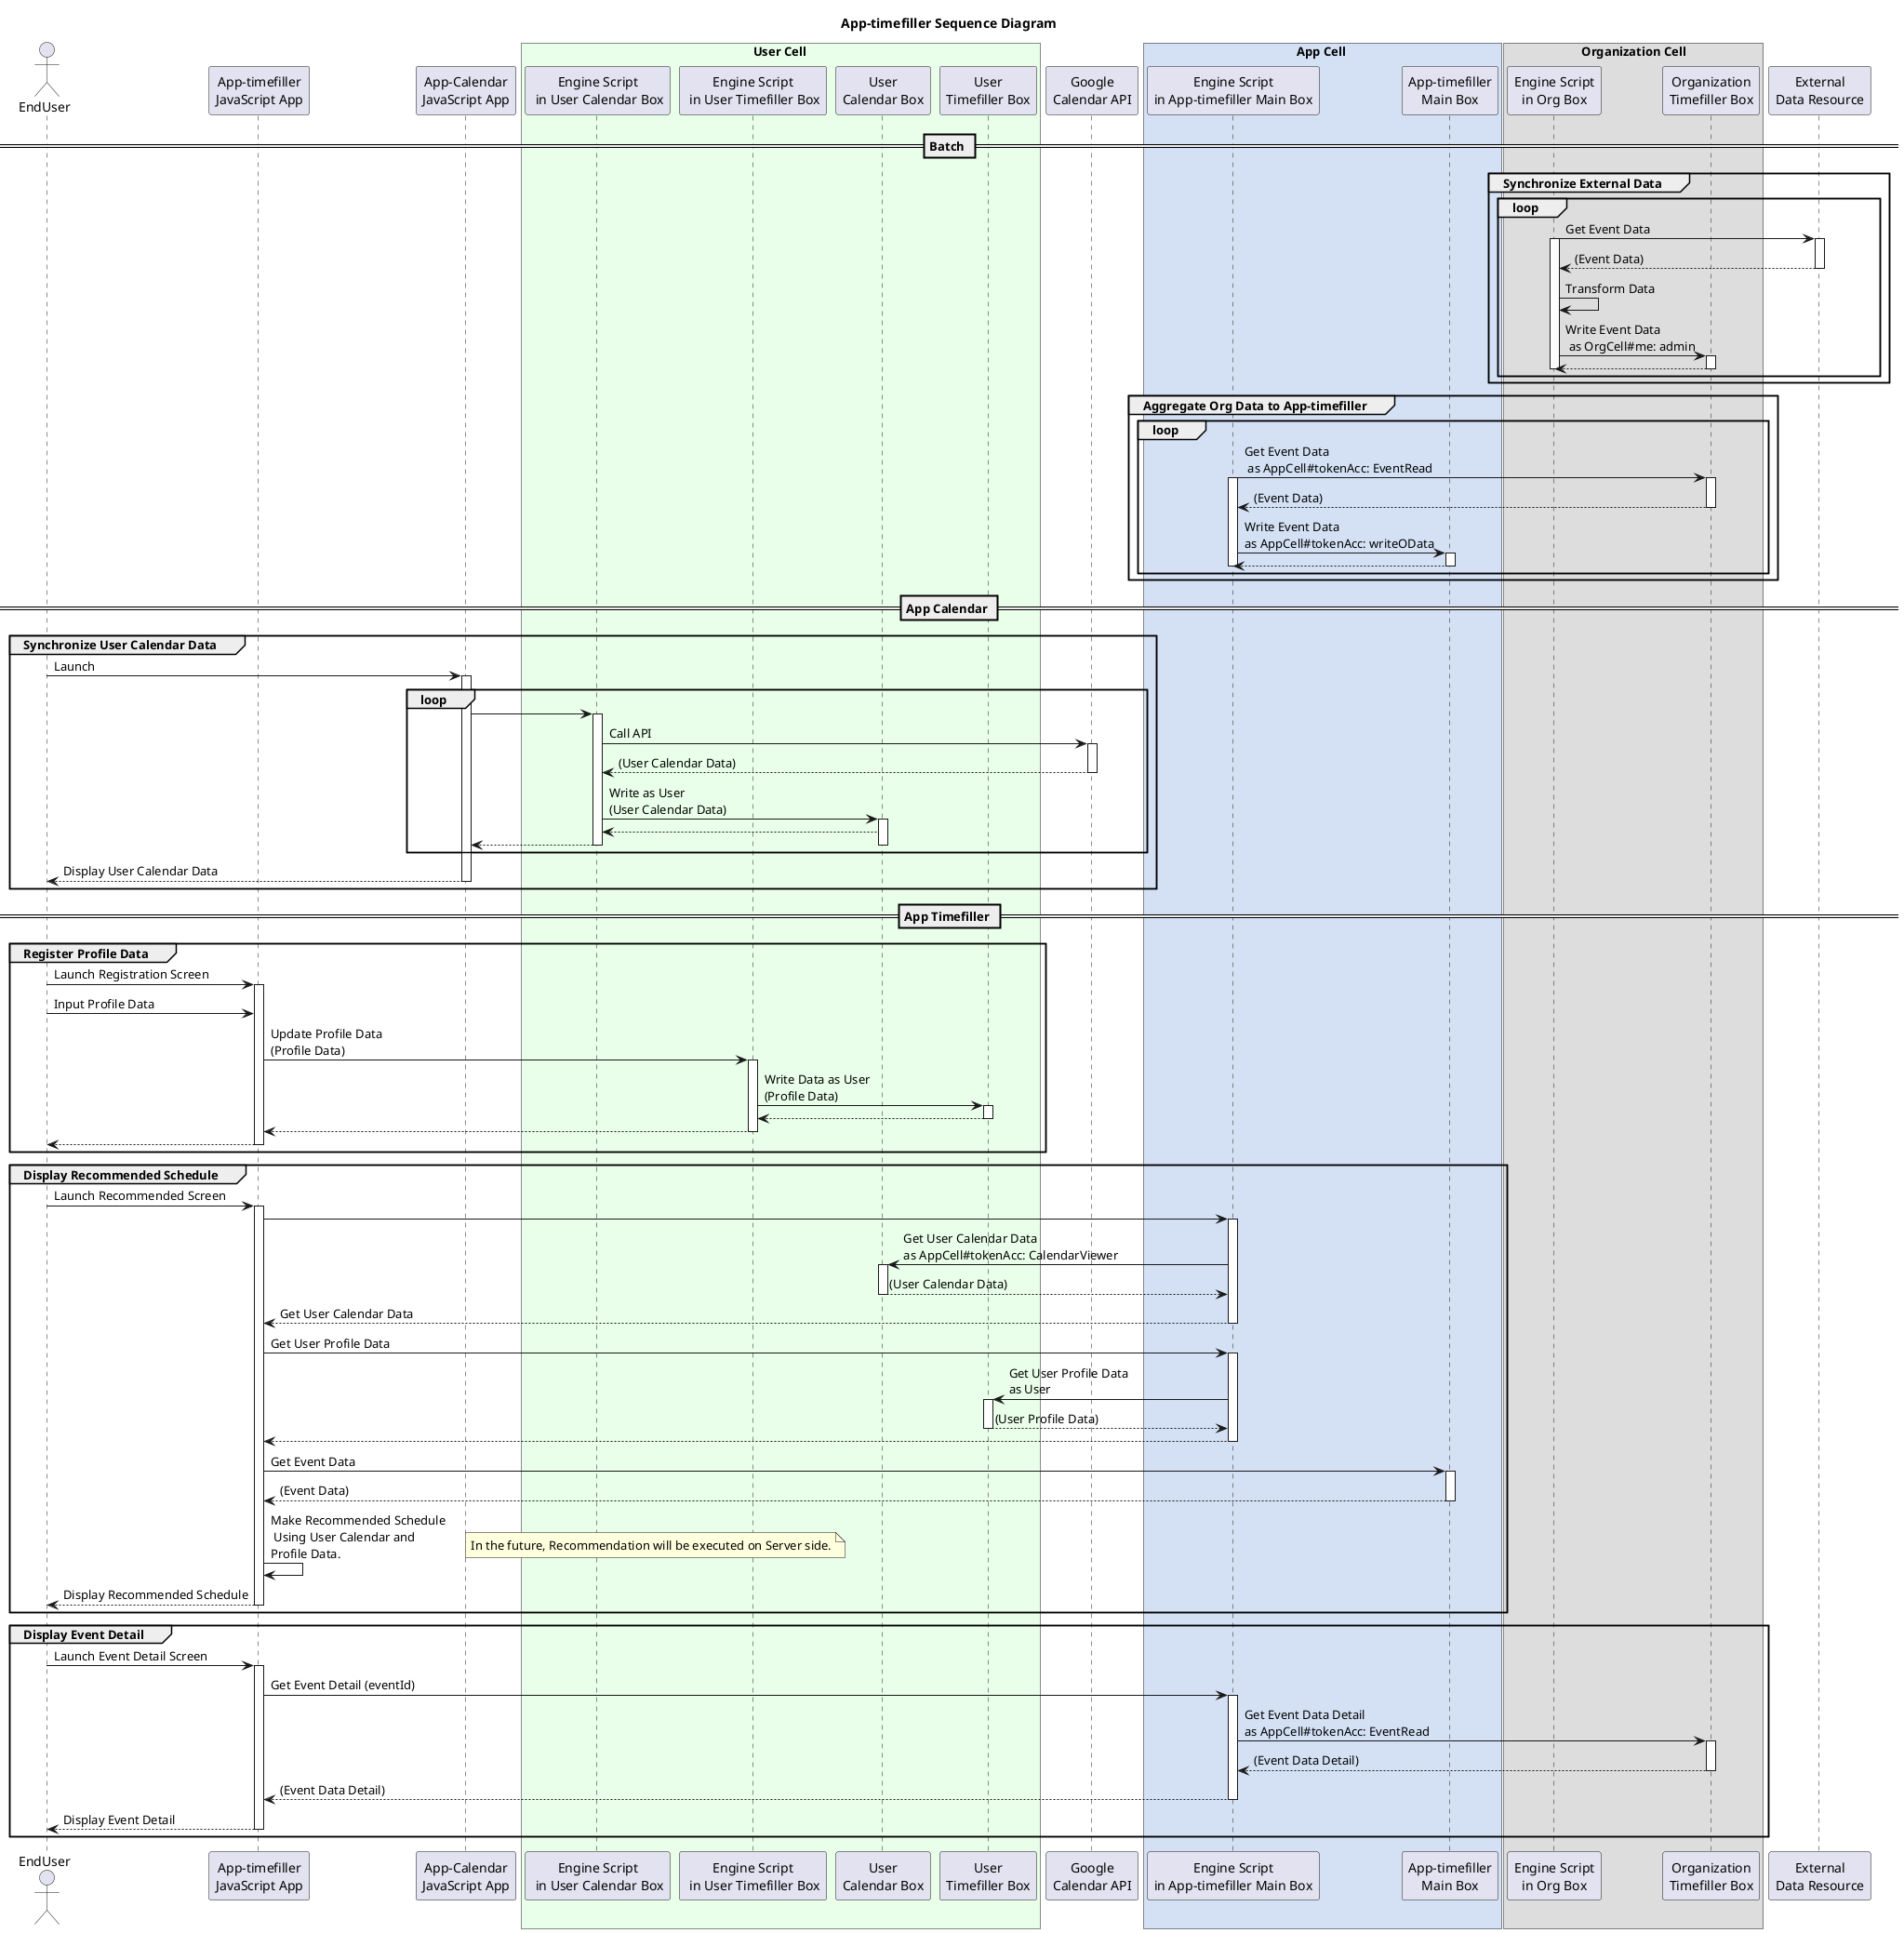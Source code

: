 @startuml timefiller
title App-timefiller Sequence Diagram

actor EndUser as user
participant "App-timefiller\nJavaScript App" as apptimeFillerClient
participant "App-Calendar\nJavaScript App" as calendarClient

box User Cell #e9ffe9
  participant "Engine Script\n in User Calendar Box" as calendarEngine
  participant "Engine Script\n in User Timefiller Box" as timefillerEngine
  participant "User\nCalendar Box" as userCalendarBox
  participant "User\nTimefiller Box" as userTimefillerBox
end box

participant "Google\nCalendar API" as calendarApi

box App Cell #d4e1f5
  participant "Engine Script\nin App-timefiller Main Box" as appcellEngine
  participant "App-timefiller\nMain Box" as appcell
end box

box Organization Cell
  participant "Engine Script\nin Org Box" as extDataSync
  participant "Organization\nTimefiller Box" as orgCell
end box

participant "External\nData Resource" as extDataResource

== Batch ==

group Synchronize External Data
  loop
    extDataSync -> extDataResource : Get Event Data
    activate extDataSync
    activate extDataResource
    extDataResource --> extDataSync : (Event Data)
    deactivate extDataResource
    extDataSync -> extDataSync : Transform Data
    extDataSync -> orgCell : Write Event Data\n as OrgCell#me: admin
    activate orgCell
    orgCell --> extDataSync :
    deactivate orgCell
    deactivate extDataSync
  end
end

group Aggregate Org Data to App-timefiller
  loop
    appcellEngine -> orgCell : Get Event Data\n as AppCell#tokenAcc: EventRead
    activate appcellEngine
    activate orgCell
    orgCell --> appcellEngine : (Event Data)
    deactivate orgCell
    appcellEngine -> appcell : Write Event Data\nas AppCell#tokenAcc: writeOData
    activate appcell
    appcell --> appcellEngine :
    deactivate appcell
    deactivate appcellEngine
  end
end

== App Calendar ==

group Synchronize User Calendar Data
  user -> calendarClient: Launch
  activate calendarClient

  loop
    calendarClient -> calendarEngine
    activate calendarEngine
    calendarEngine -> calendarApi : Call API

    activate calendarApi
    calendarApi --> calendarEngine : (User Calendar Data)
    deactivate calendarApi
    calendarEngine -> userCalendarBox : Write as User\n(User Calendar Data)
    activate userCalendarBox
    userCalendarBox --> calendarEngine :
    calendarEngine --> calendarClient
    deactivate userCalendarBox
    deactivate calendarEngine
  end

  calendarClient --> user : Display User Calendar Data
  deactivate calendarClient
end

== App Timefiller ==

group Register Profile Data
  user -> apptimeFillerClient : Launch Registration Screen
  activate apptimeFillerClient
  user -> apptimeFillerClient : Input Profile Data
  apptimeFillerClient -> timefillerEngine : Update Profile Data\n(Profile Data)
  activate timefillerEngine
  timefillerEngine -> userTimefillerBox : Write Data as User\n(Profile Data)
  activate userTimefillerBox
  userTimefillerBox --> timefillerEngine :
  deactivate userTimefillerBox
  timefillerEngine --> apptimeFillerClient
  deactivate timefillerEngine
  apptimeFillerClient --> user :
  deactivate apptimeFillerClient
end

group Display Recommended Schedule
  user -> apptimeFillerClient : Launch Recommended Screen
  activate apptimeFillerClient
  apptimeFillerClient -> appcellEngine
  activate appcellEngine
  appcellEngine -> userCalendarBox : Get User Calendar Data\nas AppCell#tokenAcc: CalendarViewer
  activate userCalendarBox
  userCalendarBox --> appcellEngine : (User Calendar Data)
  deactivate userCalendarBox
  appcellEngine --> apptimeFillerClient : Get User Calendar Data
  deactivate appcellEngine
  apptimeFillerClient -> appcellEngine : Get User Profile Data
  activate appcellEngine
  appcellEngine -> userTimefillerBox : Get User Profile Data\nas User
  activate userTimefillerBox
  userTimefillerBox --> appcellEngine : (User Profile Data)
  deactivate userTimefillerBox
  appcellEngine --> apptimeFillerClient
  deactivate appcellEngine
  apptimeFillerClient -> appcell : Get Event Data
  activate appcell
  appcell --> apptimeFillerClient : (Event Data)
  deactivate appcell
  apptimeFillerClient -> apptimeFillerClient : Make Recommended Schedule\n Using User Calendar and\nProfile Data.
  note right: In the future, Recommendation will be executed on Server side.
  apptimeFillerClient --> user : Display Recommended Schedule
  deactivate apptimeFillerClient
end

group Display Event Detail
  user -> apptimeFillerClient : Launch Event Detail Screen
  activate apptimeFillerClient

  apptimeFillerClient -> appcellEngine : Get Event Detail (eventId)
  activate appcellEngine

  appcellEngine -> orgCell : Get Event Data Detail\nas AppCell#tokenAcc: EventRead
  activate orgCell
  orgCell --> appcellEngine : (Event Data Detail)
  deactivate orgCell

  appcellEngine --> apptimeFillerClient : (Event Data Detail)
  deactivate

  apptimeFillerClient --> user : Display Event Detail
  deactivate apptimeFillerClient

end

@enduml
